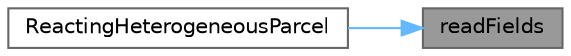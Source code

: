 digraph "readFields"
{
 // LATEX_PDF_SIZE
  bgcolor="transparent";
  edge [fontname=Helvetica,fontsize=10,labelfontname=Helvetica,labelfontsize=10];
  node [fontname=Helvetica,fontsize=10,shape=box,height=0.2,width=0.4];
  rankdir="RL";
  Node1 [id="Node000001",label="readFields",height=0.2,width=0.4,color="gray40", fillcolor="grey60", style="filled", fontcolor="black",tooltip=" "];
  Node1 -> Node2 [id="edge1_Node000001_Node000002",dir="back",color="steelblue1",style="solid",tooltip=" "];
  Node2 [id="Node000002",label="ReactingHeterogeneousParcel",height=0.2,width=0.4,color="grey40", fillcolor="white", style="filled",URL="$classFoam_1_1ReactingHeterogeneousParcel.html#a3d6076035f1561446b9e65fd3a7423e4",tooltip=" "];
}
